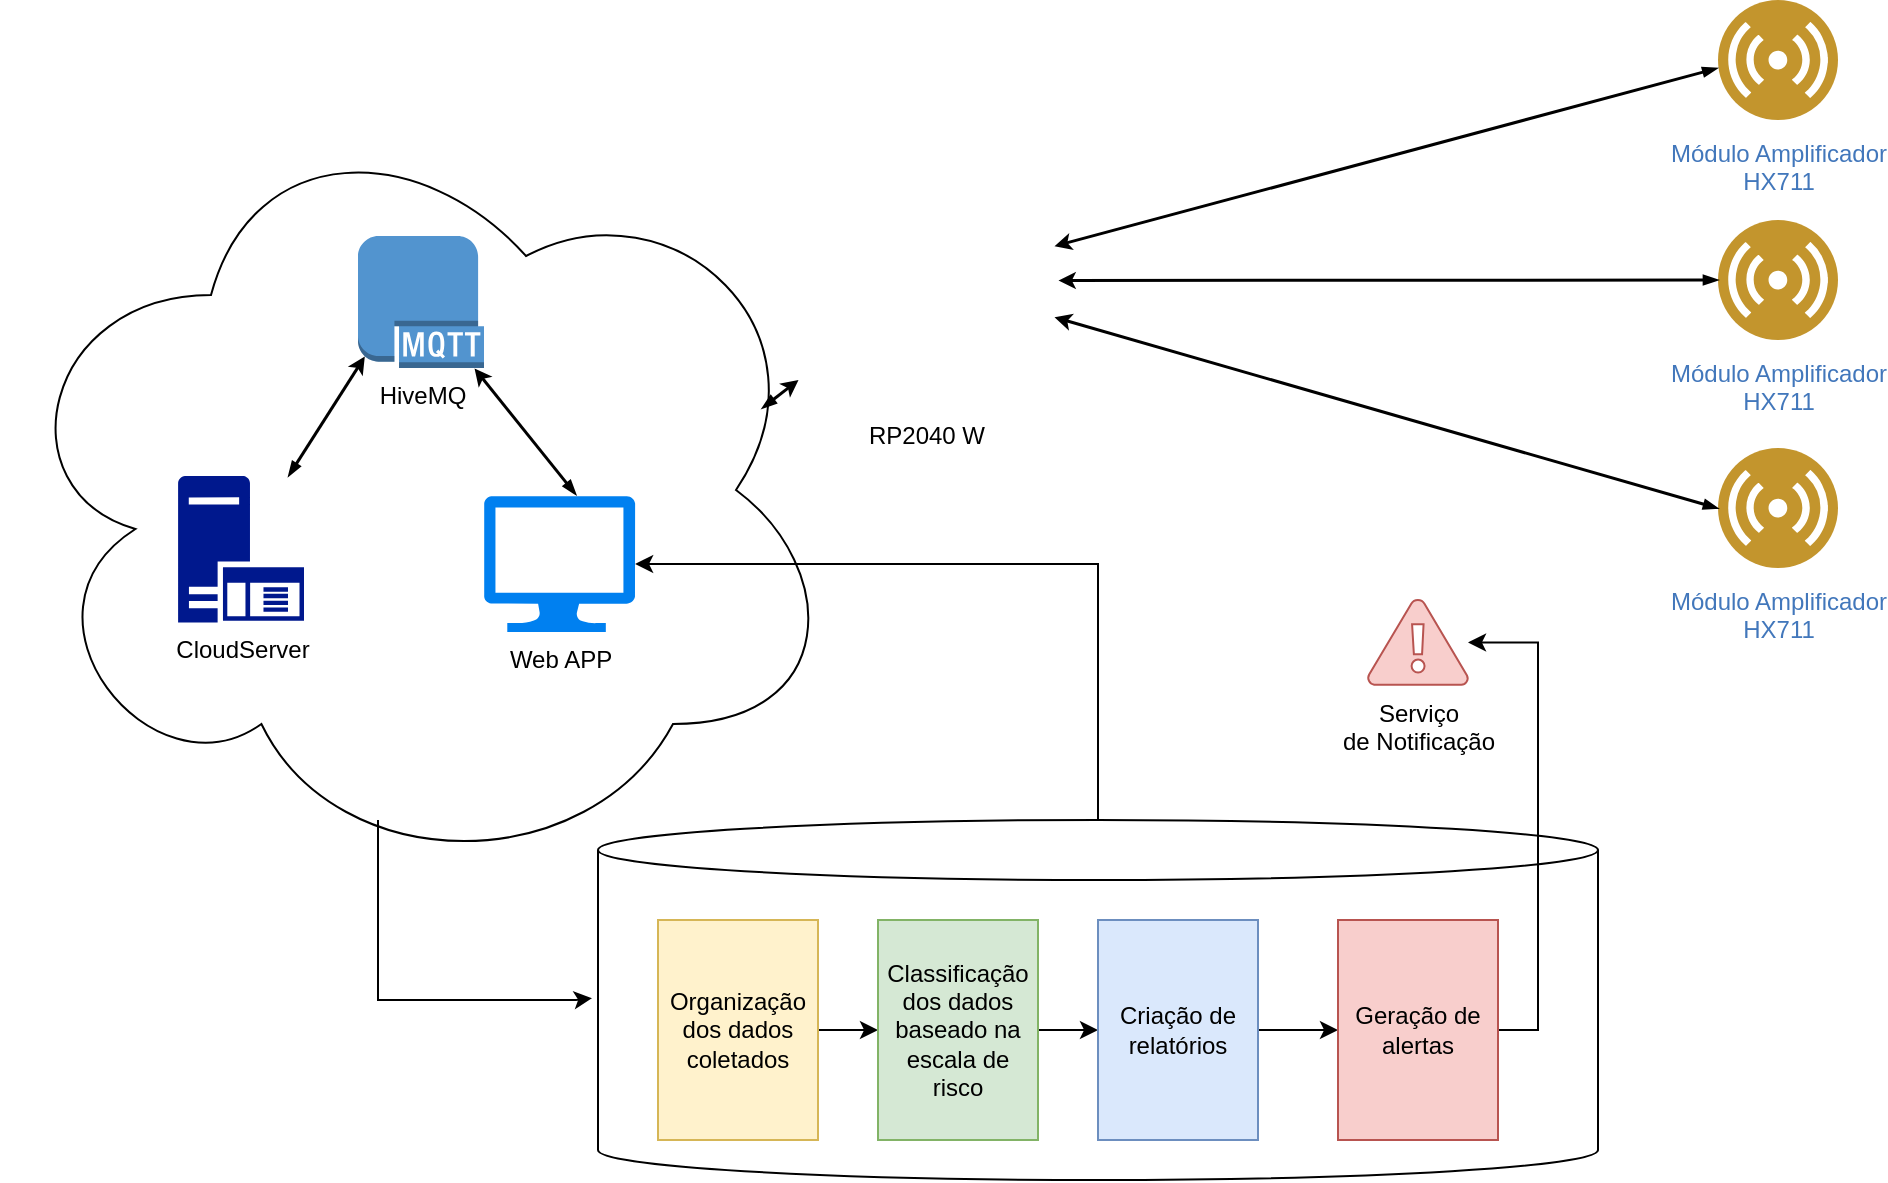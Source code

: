 <mxfile version="26.0.6">
  <diagram name="Página-1" id="oOaHb9ytCYVvsxWLBDjt">
    <mxGraphModel dx="2062" dy="614" grid="1" gridSize="10" guides="1" tooltips="1" connect="1" arrows="1" fold="1" page="1" pageScale="1" pageWidth="827" pageHeight="1169" math="0" shadow="0">
      <root>
        <mxCell id="0" />
        <mxCell id="1" parent="0" />
        <mxCell id="jZJsDOTmZMWFZSY-hEBv-25" value="" style="ellipse;shape=cloud;whiteSpace=wrap;html=1;" vertex="1" parent="1">
          <mxGeometry x="-358.5" y="70" width="420" height="390" as="geometry" />
        </mxCell>
        <mxCell id="jZJsDOTmZMWFZSY-hEBv-1" value="RP2040 W" style="shape=image;html=1;verticalAlign=top;verticalLabelPosition=bottom;labelBackgroundColor=#ffffff;imageAspect=0;aspect=fixed;image=https://cdn1.iconfinder.com/data/icons/fruit-136/64/Fruit_iconfree_Filled_Outline_raspberry-healthy-organic-food-fruit_icon-128.png" vertex="1" parent="1">
          <mxGeometry x="40" y="96" width="128" height="128" as="geometry" />
        </mxCell>
        <mxCell id="jZJsDOTmZMWFZSY-hEBv-2" value="Módulo Amplificador&lt;div&gt;HX711&lt;/div&gt;" style="image;aspect=fixed;perimeter=ellipsePerimeter;html=1;align=center;shadow=0;dashed=0;fontColor=#4277BB;labelBackgroundColor=default;fontSize=12;spacingTop=3;image=img/lib/ibm/users/sensor.svg;" vertex="1" parent="1">
          <mxGeometry x="500" y="20" width="60" height="60" as="geometry" />
        </mxCell>
        <mxCell id="jZJsDOTmZMWFZSY-hEBv-3" value="Módulo Amplificador&lt;div&gt;HX711&lt;/div&gt;" style="image;aspect=fixed;perimeter=ellipsePerimeter;html=1;align=center;shadow=0;dashed=0;fontColor=#4277BB;labelBackgroundColor=default;fontSize=12;spacingTop=3;image=img/lib/ibm/users/sensor.svg;" vertex="1" parent="1">
          <mxGeometry x="500" y="244" width="60" height="60" as="geometry" />
        </mxCell>
        <mxCell id="jZJsDOTmZMWFZSY-hEBv-4" value="Módulo Amplificador&lt;div&gt;HX711&lt;/div&gt;" style="image;aspect=fixed;perimeter=ellipsePerimeter;html=1;align=center;shadow=0;dashed=0;fontColor=#4277BB;labelBackgroundColor=default;fontSize=12;spacingTop=3;image=img/lib/ibm/users/sensor.svg;" vertex="1" parent="1">
          <mxGeometry x="500" y="130" width="60" height="60" as="geometry" />
        </mxCell>
        <mxCell id="jZJsDOTmZMWFZSY-hEBv-11" value="Serviço &lt;br&gt;de Notificação" style="verticalLabelPosition=bottom;html=1;verticalAlign=top;align=center;strokeColor=#b85450;fillColor=#f8cecc;shape=mxgraph.azure.azure_alert;" vertex="1" parent="1">
          <mxGeometry x="325" y="320" width="50" height="42.5" as="geometry" />
        </mxCell>
        <mxCell id="jZJsDOTmZMWFZSY-hEBv-18" value="" style="endArrow=blockThin;html=1;rounded=0;strokeColor=#000000;strokeWidth=1.5;endFill=1;endSize=4;startSize=4;entryX=0;entryY=0.5;entryDx=0;entryDy=0;startArrow=classic;startFill=1;" edge="1" parent="1" source="jZJsDOTmZMWFZSY-hEBv-1" target="jZJsDOTmZMWFZSY-hEBv-3">
          <mxGeometry width="50" height="50" relative="1" as="geometry">
            <mxPoint x="313" y="180" as="sourcePoint" />
            <mxPoint x="405.214" y="258" as="targetPoint" />
          </mxGeometry>
        </mxCell>
        <mxCell id="jZJsDOTmZMWFZSY-hEBv-23" value="" style="endArrow=blockThin;html=1;rounded=0;strokeColor=#000000;strokeWidth=1.5;endFill=1;endSize=4;startSize=4;startArrow=classic;startFill=1;" edge="1" parent="1">
          <mxGeometry width="50" height="50" relative="1" as="geometry">
            <mxPoint x="170" y="160" as="sourcePoint" />
            <mxPoint x="500" y="159.76" as="targetPoint" />
          </mxGeometry>
        </mxCell>
        <mxCell id="jZJsDOTmZMWFZSY-hEBv-24" value="" style="endArrow=blockThin;html=1;rounded=0;strokeColor=#000000;strokeWidth=1.5;endFill=1;endSize=4;startSize=4;entryX=-0.006;entryY=0.564;entryDx=0;entryDy=0;entryPerimeter=0;startArrow=classic;startFill=1;" edge="1" parent="1" source="jZJsDOTmZMWFZSY-hEBv-1" target="jZJsDOTmZMWFZSY-hEBv-2">
          <mxGeometry width="50" height="50" relative="1" as="geometry">
            <mxPoint x="457.4" y="55.76" as="sourcePoint" />
            <mxPoint x="555.4" y="55.76" as="targetPoint" />
          </mxGeometry>
        </mxCell>
        <mxCell id="jZJsDOTmZMWFZSY-hEBv-26" value="" style="endArrow=blockThin;html=1;rounded=0;strokeColor=#000000;strokeWidth=1.5;endFill=1;endSize=4;startSize=4;entryX=0.905;entryY=0.395;entryDx=0;entryDy=0;startArrow=classic;startFill=1;entryPerimeter=0;" edge="1" parent="1" source="jZJsDOTmZMWFZSY-hEBv-1" target="jZJsDOTmZMWFZSY-hEBv-25">
          <mxGeometry width="50" height="50" relative="1" as="geometry">
            <mxPoint x="178" y="188" as="sourcePoint" />
            <mxPoint x="510" y="284" as="targetPoint" />
          </mxGeometry>
        </mxCell>
        <mxCell id="jZJsDOTmZMWFZSY-hEBv-6" value="HiveMQ" style="outlineConnect=0;dashed=0;verticalLabelPosition=bottom;verticalAlign=top;align=center;html=1;shape=mxgraph.aws3.mqtt_protocol;fillColor=#5294CF;gradientColor=none;" vertex="1" parent="1">
          <mxGeometry x="-180" y="138" width="63" height="66" as="geometry" />
        </mxCell>
        <mxCell id="jZJsDOTmZMWFZSY-hEBv-34" value="CloudServer&lt;div&gt;&lt;br&gt;&lt;/div&gt;" style="sketch=0;aspect=fixed;pointerEvents=1;shadow=0;dashed=0;html=1;strokeColor=none;labelPosition=center;verticalLabelPosition=bottom;verticalAlign=top;align=center;fillColor=#00188D;shape=mxgraph.mscae.enterprise.application_server" vertex="1" parent="1">
          <mxGeometry x="-270" y="258" width="63" height="73.26" as="geometry" />
        </mxCell>
        <mxCell id="jZJsDOTmZMWFZSY-hEBv-55" style="edgeStyle=orthogonalEdgeStyle;rounded=0;orthogonalLoop=1;jettySize=auto;html=1;endArrow=none;endFill=0;startArrow=classic;startFill=1;" edge="1" parent="1" source="jZJsDOTmZMWFZSY-hEBv-39" target="jZJsDOTmZMWFZSY-hEBv-43">
          <mxGeometry relative="1" as="geometry">
            <Array as="points">
              <mxPoint x="190" y="302" />
            </Array>
          </mxGeometry>
        </mxCell>
        <mxCell id="jZJsDOTmZMWFZSY-hEBv-39" value="Web APP" style="verticalLabelPosition=bottom;html=1;verticalAlign=top;align=center;strokeColor=none;fillColor=#0080F0;shape=mxgraph.azure.computer;pointerEvents=1;" vertex="1" parent="1">
          <mxGeometry x="-117" y="268" width="75.56" height="68" as="geometry" />
        </mxCell>
        <mxCell id="jZJsDOTmZMWFZSY-hEBv-40" value="" style="endArrow=blockThin;html=1;rounded=0;strokeColor=#000000;strokeWidth=1.5;endFill=1;endSize=4;startSize=4;startArrow=classic;startFill=1;exitX=0.05;exitY=0.91;exitDx=0;exitDy=0;exitPerimeter=0;" edge="1" parent="1" source="jZJsDOTmZMWFZSY-hEBv-6" target="jZJsDOTmZMWFZSY-hEBv-34">
          <mxGeometry width="50" height="50" relative="1" as="geometry">
            <mxPoint x="-117" y="217" as="sourcePoint" />
            <mxPoint x="-220" y="258" as="targetPoint" />
          </mxGeometry>
        </mxCell>
        <mxCell id="jZJsDOTmZMWFZSY-hEBv-41" value="" style="endArrow=blockThin;html=1;rounded=0;strokeColor=#000000;strokeWidth=1.5;endFill=1;endSize=4;startSize=4;startArrow=classic;startFill=1;entryX=0.607;entryY=-0.011;entryDx=0;entryDy=0;entryPerimeter=0;" edge="1" parent="1" source="jZJsDOTmZMWFZSY-hEBv-6" target="jZJsDOTmZMWFZSY-hEBv-39">
          <mxGeometry width="50" height="50" relative="1" as="geometry">
            <mxPoint x="10" y="114" as="sourcePoint" />
            <mxPoint x="-93" y="155" as="targetPoint" />
          </mxGeometry>
        </mxCell>
        <mxCell id="jZJsDOTmZMWFZSY-hEBv-43" value="" style="shape=cylinder3;whiteSpace=wrap;html=1;boundedLbl=1;backgroundOutline=1;size=15;" vertex="1" parent="1">
          <mxGeometry x="-60" y="430" width="500" height="180" as="geometry" />
        </mxCell>
        <mxCell id="jZJsDOTmZMWFZSY-hEBv-49" style="edgeStyle=orthogonalEdgeStyle;rounded=0;orthogonalLoop=1;jettySize=auto;html=1;" edge="1" parent="1" source="jZJsDOTmZMWFZSY-hEBv-44" target="jZJsDOTmZMWFZSY-hEBv-45">
          <mxGeometry relative="1" as="geometry" />
        </mxCell>
        <mxCell id="jZJsDOTmZMWFZSY-hEBv-44" value="Organização dos dados coletados" style="rounded=0;whiteSpace=wrap;html=1;fillColor=#fff2cc;strokeColor=#d6b656;" vertex="1" parent="1">
          <mxGeometry x="-30" y="480" width="80" height="110" as="geometry" />
        </mxCell>
        <mxCell id="jZJsDOTmZMWFZSY-hEBv-50" style="edgeStyle=orthogonalEdgeStyle;rounded=0;orthogonalLoop=1;jettySize=auto;html=1;" edge="1" parent="1" source="jZJsDOTmZMWFZSY-hEBv-45" target="jZJsDOTmZMWFZSY-hEBv-46">
          <mxGeometry relative="1" as="geometry" />
        </mxCell>
        <mxCell id="jZJsDOTmZMWFZSY-hEBv-45" value="Classificação dos dados baseado na escala de risco&lt;span style=&quot;color: rgba(0, 0, 0, 0); font-family: monospace; font-size: 0px; text-align: start; text-wrap-mode: nowrap;&quot;&gt;%3CmxGraphModel%3E%3Croot%3E%3CmxCell%20id%3D%220%22%2F%3E%3CmxCell%20id%3D%221%22%20parent%3D%220%22%2F%3E%3CmxCell%20id%3D%222%22%20value%3D%22Organiza%C3%A7%C3%A3o%20dos%20dados%20coletados%22%20style%3D%22rounded%3D0%3BwhiteSpace%3Dwrap%3Bhtml%3D1%3B%22%20vertex%3D%221%22%20parent%3D%221%22%3E%3CmxGeometry%20x%3D%22-30%22%20y%3D%22480%22%20width%3D%2280%22%20height%3D%22110%22%20as%3D%22geometry%22%2F%3E%3C%2FmxCell%3E%3C%2Froot%3E%3C%2FmxGraphModel%3E&lt;/span&gt;" style="rounded=0;whiteSpace=wrap;html=1;fillColor=#d5e8d4;strokeColor=#82b366;" vertex="1" parent="1">
          <mxGeometry x="80" y="480" width="80" height="110" as="geometry" />
        </mxCell>
        <mxCell id="jZJsDOTmZMWFZSY-hEBv-51" value="" style="edgeStyle=orthogonalEdgeStyle;rounded=0;orthogonalLoop=1;jettySize=auto;html=1;" edge="1" parent="1" source="jZJsDOTmZMWFZSY-hEBv-46" target="jZJsDOTmZMWFZSY-hEBv-47">
          <mxGeometry relative="1" as="geometry">
            <Array as="points">
              <mxPoint x="330" y="535" />
              <mxPoint x="330" y="535" />
            </Array>
          </mxGeometry>
        </mxCell>
        <mxCell id="jZJsDOTmZMWFZSY-hEBv-46" value="Criação de relatórios" style="rounded=0;whiteSpace=wrap;html=1;fillColor=#dae8fc;strokeColor=#6c8ebf;" vertex="1" parent="1">
          <mxGeometry x="190" y="480" width="80" height="110" as="geometry" />
        </mxCell>
        <mxCell id="jZJsDOTmZMWFZSY-hEBv-53" style="edgeStyle=orthogonalEdgeStyle;rounded=0;orthogonalLoop=1;jettySize=auto;html=1;" edge="1" parent="1" source="jZJsDOTmZMWFZSY-hEBv-47" target="jZJsDOTmZMWFZSY-hEBv-11">
          <mxGeometry relative="1" as="geometry">
            <mxPoint x="520" y="460" as="targetPoint" />
            <Array as="points">
              <mxPoint x="410" y="535" />
              <mxPoint x="410" y="341.25" />
            </Array>
          </mxGeometry>
        </mxCell>
        <mxCell id="jZJsDOTmZMWFZSY-hEBv-47" value="Geração de alertas" style="rounded=0;whiteSpace=wrap;html=1;fillColor=#f8cecc;strokeColor=#b85450;" vertex="1" parent="1">
          <mxGeometry x="310" y="480" width="80" height="110" as="geometry" />
        </mxCell>
        <mxCell id="jZJsDOTmZMWFZSY-hEBv-52" style="edgeStyle=orthogonalEdgeStyle;rounded=0;orthogonalLoop=1;jettySize=auto;html=1;entryX=-0.006;entryY=0.495;entryDx=0;entryDy=0;entryPerimeter=0;" edge="1" parent="1" target="jZJsDOTmZMWFZSY-hEBv-43">
          <mxGeometry relative="1" as="geometry">
            <mxPoint x="-170" y="430" as="sourcePoint" />
            <mxPoint x="-71.5" y="519.8" as="targetPoint" />
            <Array as="points">
              <mxPoint x="-170" y="520" />
              <mxPoint x="-71" y="520" />
            </Array>
          </mxGeometry>
        </mxCell>
      </root>
    </mxGraphModel>
  </diagram>
</mxfile>
